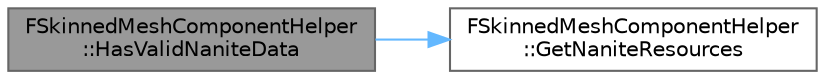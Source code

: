 digraph "FSkinnedMeshComponentHelper::HasValidNaniteData"
{
 // INTERACTIVE_SVG=YES
 // LATEX_PDF_SIZE
  bgcolor="transparent";
  edge [fontname=Helvetica,fontsize=10,labelfontname=Helvetica,labelfontsize=10];
  node [fontname=Helvetica,fontsize=10,shape=box,height=0.2,width=0.4];
  rankdir="LR";
  Node1 [id="Node000001",label="FSkinnedMeshComponentHelper\l::HasValidNaniteData",height=0.2,width=0.4,color="gray40", fillcolor="grey60", style="filled", fontcolor="black",tooltip=" "];
  Node1 -> Node2 [id="edge1_Node000001_Node000002",color="steelblue1",style="solid",tooltip=" "];
  Node2 [id="Node000002",label="FSkinnedMeshComponentHelper\l::GetNaniteResources",height=0.2,width=0.4,color="grey40", fillcolor="white", style="filled",URL="$d5/dc7/classFSkinnedMeshComponentHelper.html#ab6497210f633f8f1caace08759366e4f",tooltip=" "];
}
